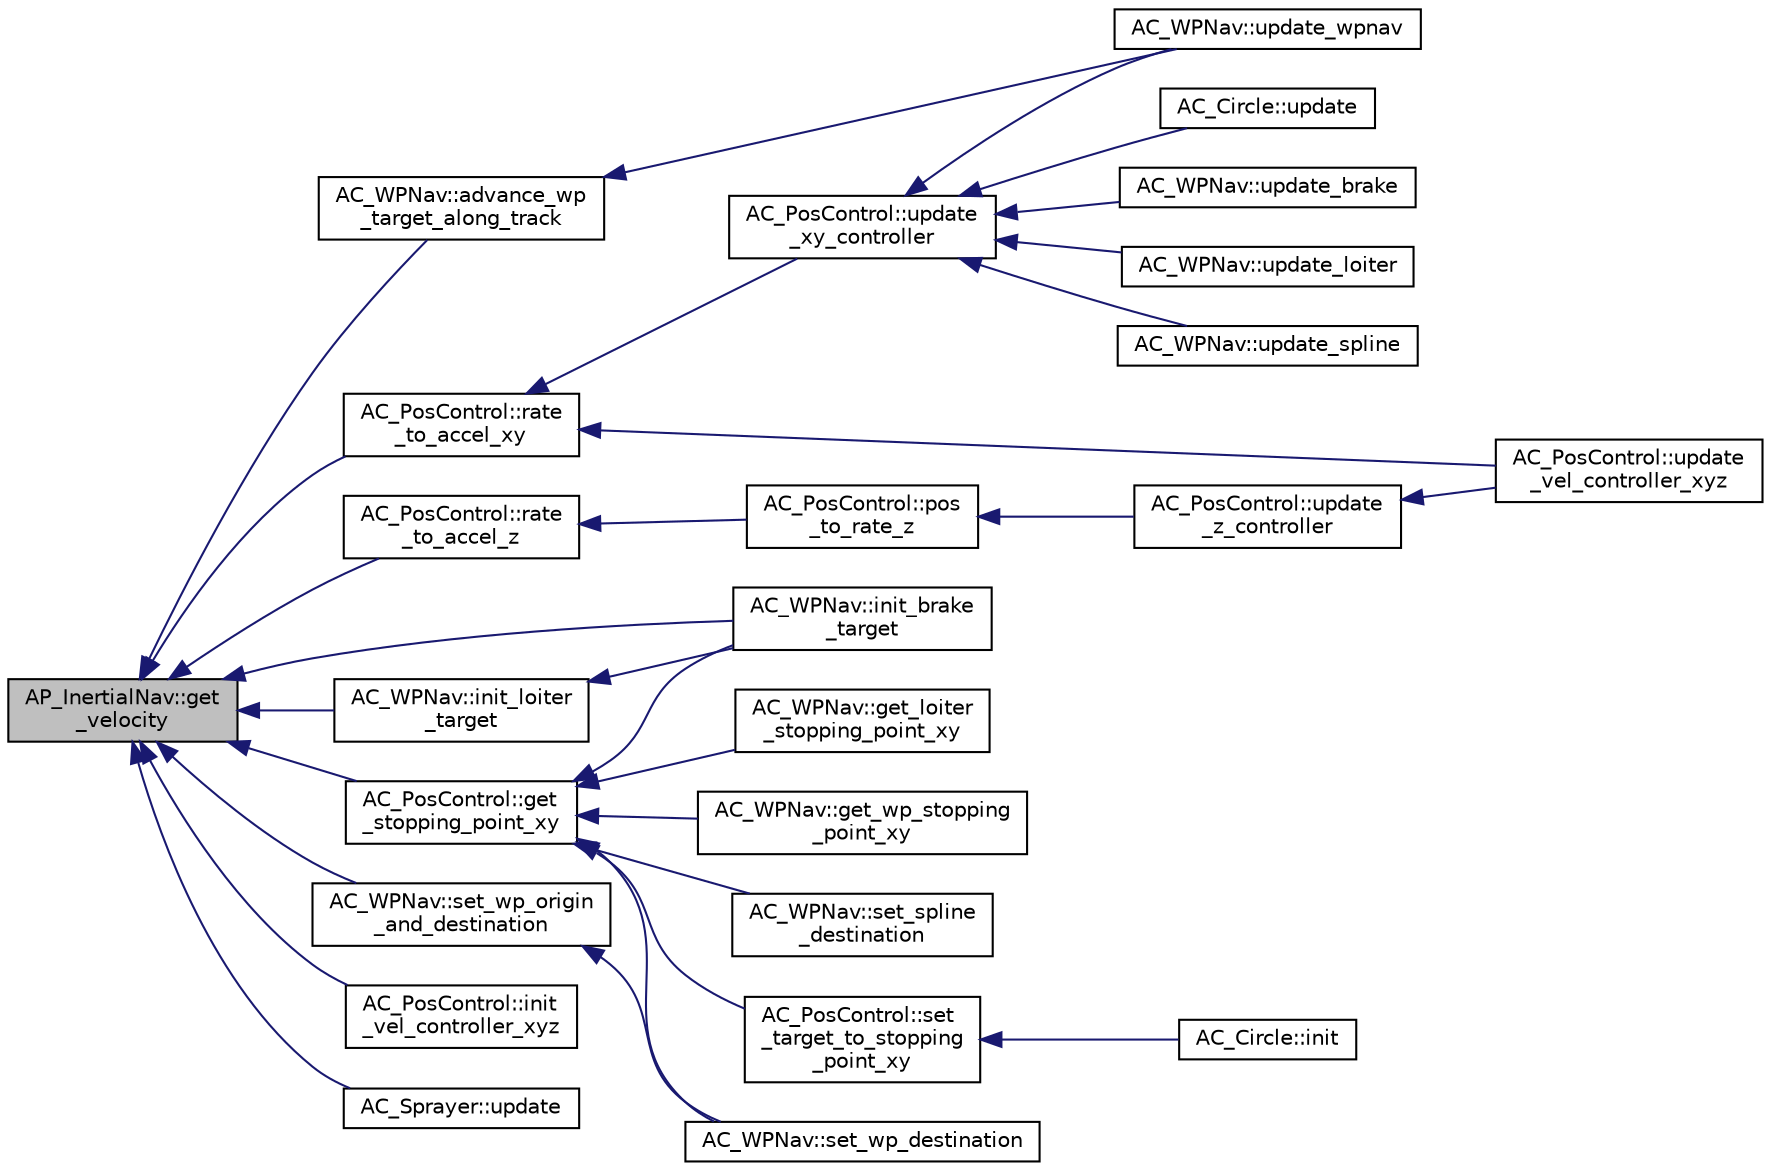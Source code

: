 digraph "AP_InertialNav::get_velocity"
{
 // INTERACTIVE_SVG=YES
  edge [fontname="Helvetica",fontsize="10",labelfontname="Helvetica",labelfontsize="10"];
  node [fontname="Helvetica",fontsize="10",shape=record];
  rankdir="LR";
  Node1 [label="AP_InertialNav::get\l_velocity",height=0.2,width=0.4,color="black", fillcolor="grey75", style="filled" fontcolor="black"];
  Node1 -> Node2 [dir="back",color="midnightblue",fontsize="10",style="solid",fontname="Helvetica"];
  Node2 [label="AC_WPNav::advance_wp\l_target_along_track",height=0.2,width=0.4,color="black", fillcolor="white", style="filled",URL="$classAC__WPNav.html#ab1f36a647c7d251048fccf9f9de3aebb",tooltip="advance_wp_target_along_track - move target location along track from origin to destination ..."];
  Node2 -> Node3 [dir="back",color="midnightblue",fontsize="10",style="solid",fontname="Helvetica"];
  Node3 [label="AC_WPNav::update_wpnav",height=0.2,width=0.4,color="black", fillcolor="white", style="filled",URL="$classAC__WPNav.html#ab37772c12f3376c2eda24d8506a994fc",tooltip="update_wpnav - run the wp controller - should be called at 100hz or higher "];
  Node1 -> Node4 [dir="back",color="midnightblue",fontsize="10",style="solid",fontname="Helvetica"];
  Node4 [label="AC_PosControl::get\l_stopping_point_xy",height=0.2,width=0.4,color="black", fillcolor="white", style="filled",URL="$classAC__PosControl.html#a4054e2d2dc53b9b0c2fd26898781af89"];
  Node4 -> Node5 [dir="back",color="midnightblue",fontsize="10",style="solid",fontname="Helvetica"];
  Node5 [label="AC_WPNav::get_loiter\l_stopping_point_xy",height=0.2,width=0.4,color="black", fillcolor="white", style="filled",URL="$classAC__WPNav.html#a2b0f45cd553e217e5ee44dfef68a674c",tooltip="get_stopping_point - returns vector to stopping point based on a horizontal position and velocity ..."];
  Node4 -> Node6 [dir="back",color="midnightblue",fontsize="10",style="solid",fontname="Helvetica"];
  Node6 [label="AC_WPNav::get_wp_stopping\l_point_xy",height=0.2,width=0.4,color="black", fillcolor="white", style="filled",URL="$classAC__WPNav.html#a180fb06a829a1e4168ceb24ca0c41e1f",tooltip="get_wp_stopping_point_xy - returns vector to stopping point based on a horizontal position and veloci..."];
  Node4 -> Node7 [dir="back",color="midnightblue",fontsize="10",style="solid",fontname="Helvetica"];
  Node7 [label="AC_WPNav::init_brake\l_target",height=0.2,width=0.4,color="black", fillcolor="white", style="filled",URL="$classAC__WPNav.html#a2ed86e41fc51c2ea822711ea95d055f0",tooltip="init_brake_target - initializes stop position from current position and velocity "];
  Node4 -> Node8 [dir="back",color="midnightblue",fontsize="10",style="solid",fontname="Helvetica"];
  Node8 [label="AC_WPNav::set_spline\l_destination",height=0.2,width=0.4,color="black", fillcolor="white", style="filled",URL="$classAC__WPNav.html#a2b69b65d22efd7793a6f081678f9b8a1"];
  Node4 -> Node9 [dir="back",color="midnightblue",fontsize="10",style="solid",fontname="Helvetica"];
  Node9 [label="AC_PosControl::set\l_target_to_stopping\l_point_xy",height=0.2,width=0.4,color="black", fillcolor="white", style="filled",URL="$classAC__PosControl.html#a1f4f9aac832250d36fe36a6be1ccbb84",tooltip="set_target_to_stopping_point_xy - sets horizontal target to reasonable stopping position in cm from h..."];
  Node9 -> Node10 [dir="back",color="midnightblue",fontsize="10",style="solid",fontname="Helvetica"];
  Node10 [label="AC_Circle::init",height=0.2,width=0.4,color="black", fillcolor="white", style="filled",URL="$classAC__Circle.html#aeecf8efd6d546820ee831e749935df8b"];
  Node4 -> Node11 [dir="back",color="midnightblue",fontsize="10",style="solid",fontname="Helvetica"];
  Node11 [label="AC_WPNav::set_wp_destination",height=0.2,width=0.4,color="black", fillcolor="white", style="filled",URL="$classAC__WPNav.html#aac204111a3f01e04d5b8165f03db223e",tooltip="set_wp_destination waypoint using position vector (distance from home in cm) "];
  Node1 -> Node7 [dir="back",color="midnightblue",fontsize="10",style="solid",fontname="Helvetica"];
  Node1 -> Node12 [dir="back",color="midnightblue",fontsize="10",style="solid",fontname="Helvetica"];
  Node12 [label="AC_WPNav::init_loiter\l_target",height=0.2,width=0.4,color="black", fillcolor="white", style="filled",URL="$classAC__WPNav.html#aeff9bc9c5ec596b91408145d615b236f",tooltip="init_loiter_target - initialize&#39;s loiter position and feed-forward velocity from current pos and velo..."];
  Node12 -> Node7 [dir="back",color="midnightblue",fontsize="10",style="solid",fontname="Helvetica"];
  Node1 -> Node13 [dir="back",color="midnightblue",fontsize="10",style="solid",fontname="Helvetica"];
  Node13 [label="AC_PosControl::init\l_vel_controller_xyz",height=0.2,width=0.4,color="black", fillcolor="white", style="filled",URL="$classAC__PosControl.html#ae2897de0075f8f8aaa94eb7e8cad100b",tooltip="xyz velocity controller "];
  Node1 -> Node14 [dir="back",color="midnightblue",fontsize="10",style="solid",fontname="Helvetica"];
  Node14 [label="AC_PosControl::rate\l_to_accel_xy",height=0.2,width=0.4,color="black", fillcolor="white", style="filled",URL="$classAC__PosControl.html#a5b3282ea40c7d2ef6d44e51670094ccf"];
  Node14 -> Node15 [dir="back",color="midnightblue",fontsize="10",style="solid",fontname="Helvetica"];
  Node15 [label="AC_PosControl::update\l_vel_controller_xyz",height=0.2,width=0.4,color="black", fillcolor="white", style="filled",URL="$classAC__PosControl.html#ad89eec74ef77005f3f5c449da98ad12c"];
  Node14 -> Node16 [dir="back",color="midnightblue",fontsize="10",style="solid",fontname="Helvetica"];
  Node16 [label="AC_PosControl::update\l_xy_controller",height=0.2,width=0.4,color="black", fillcolor="white", style="filled",URL="$classAC__PosControl.html#ae8b8e5c5812ab2419c570ae7f44a70f3",tooltip="update_xy_controller - run the horizontal position controller - should be called at 100hz or higher ..."];
  Node16 -> Node17 [dir="back",color="midnightblue",fontsize="10",style="solid",fontname="Helvetica"];
  Node17 [label="AC_Circle::update",height=0.2,width=0.4,color="black", fillcolor="white", style="filled",URL="$classAC__Circle.html#ad28205982ae7bc5f1e72f5285696c99b",tooltip="update - update circle controller "];
  Node16 -> Node18 [dir="back",color="midnightblue",fontsize="10",style="solid",fontname="Helvetica"];
  Node18 [label="AC_WPNav::update_brake",height=0.2,width=0.4,color="black", fillcolor="white", style="filled",URL="$classAC__WPNav.html#af9d3f98ad44166d4c5d072bf3ba4a3db",tooltip="update_brake - run the brake controller - should be called at 400hz "];
  Node16 -> Node19 [dir="back",color="midnightblue",fontsize="10",style="solid",fontname="Helvetica"];
  Node19 [label="AC_WPNav::update_loiter",height=0.2,width=0.4,color="black", fillcolor="white", style="filled",URL="$classAC__WPNav.html#a0a434270245fd8641352af387700dc82",tooltip="update_loiter - run the loiter controller - should be called at 10hz "];
  Node16 -> Node20 [dir="back",color="midnightblue",fontsize="10",style="solid",fontname="Helvetica"];
  Node20 [label="AC_WPNav::update_spline",height=0.2,width=0.4,color="black", fillcolor="white", style="filled",URL="$classAC__WPNav.html#a1d067335195835e46ba7218f8d784936",tooltip="update_spline - update spline controller "];
  Node16 -> Node3 [dir="back",color="midnightblue",fontsize="10",style="solid",fontname="Helvetica"];
  Node1 -> Node21 [dir="back",color="midnightblue",fontsize="10",style="solid",fontname="Helvetica"];
  Node21 [label="AC_PosControl::rate\l_to_accel_z",height=0.2,width=0.4,color="black", fillcolor="white", style="filled",URL="$classAC__PosControl.html#a7f2e50bce46c82e024fb47a288b2ffb2"];
  Node21 -> Node22 [dir="back",color="midnightblue",fontsize="10",style="solid",fontname="Helvetica"];
  Node22 [label="AC_PosControl::pos\l_to_rate_z",height=0.2,width=0.4,color="black", fillcolor="white", style="filled",URL="$classAC__PosControl.html#adaf1679fb65c1bef02180409dcd96cad"];
  Node22 -> Node23 [dir="back",color="midnightblue",fontsize="10",style="solid",fontname="Helvetica"];
  Node23 [label="AC_PosControl::update\l_z_controller",height=0.2,width=0.4,color="black", fillcolor="white", style="filled",URL="$classAC__PosControl.html#af9c555a3b07ea1420ea28e7333379941",tooltip="update_z_controller - fly to altitude in cm above home "];
  Node23 -> Node15 [dir="back",color="midnightblue",fontsize="10",style="solid",fontname="Helvetica"];
  Node1 -> Node24 [dir="back",color="midnightblue",fontsize="10",style="solid",fontname="Helvetica"];
  Node24 [label="AC_WPNav::set_wp_origin\l_and_destination",height=0.2,width=0.4,color="black", fillcolor="white", style="filled",URL="$classAC__WPNav.html#a5b055923b08502c96c71a9e186020b42",tooltip="set_wp_origin_and_destination - set origin and destination waypoints using position vectors (distance..."];
  Node24 -> Node11 [dir="back",color="midnightblue",fontsize="10",style="solid",fontname="Helvetica"];
  Node1 -> Node25 [dir="back",color="midnightblue",fontsize="10",style="solid",fontname="Helvetica"];
  Node25 [label="AC_Sprayer::update",height=0.2,width=0.4,color="black", fillcolor="white", style="filled",URL="$classAC__Sprayer.html#a332a61acb7bfa9b5055a1bf4095e5573",tooltip="update - adjusts servo positions based on speed and requested quantity "];
}
